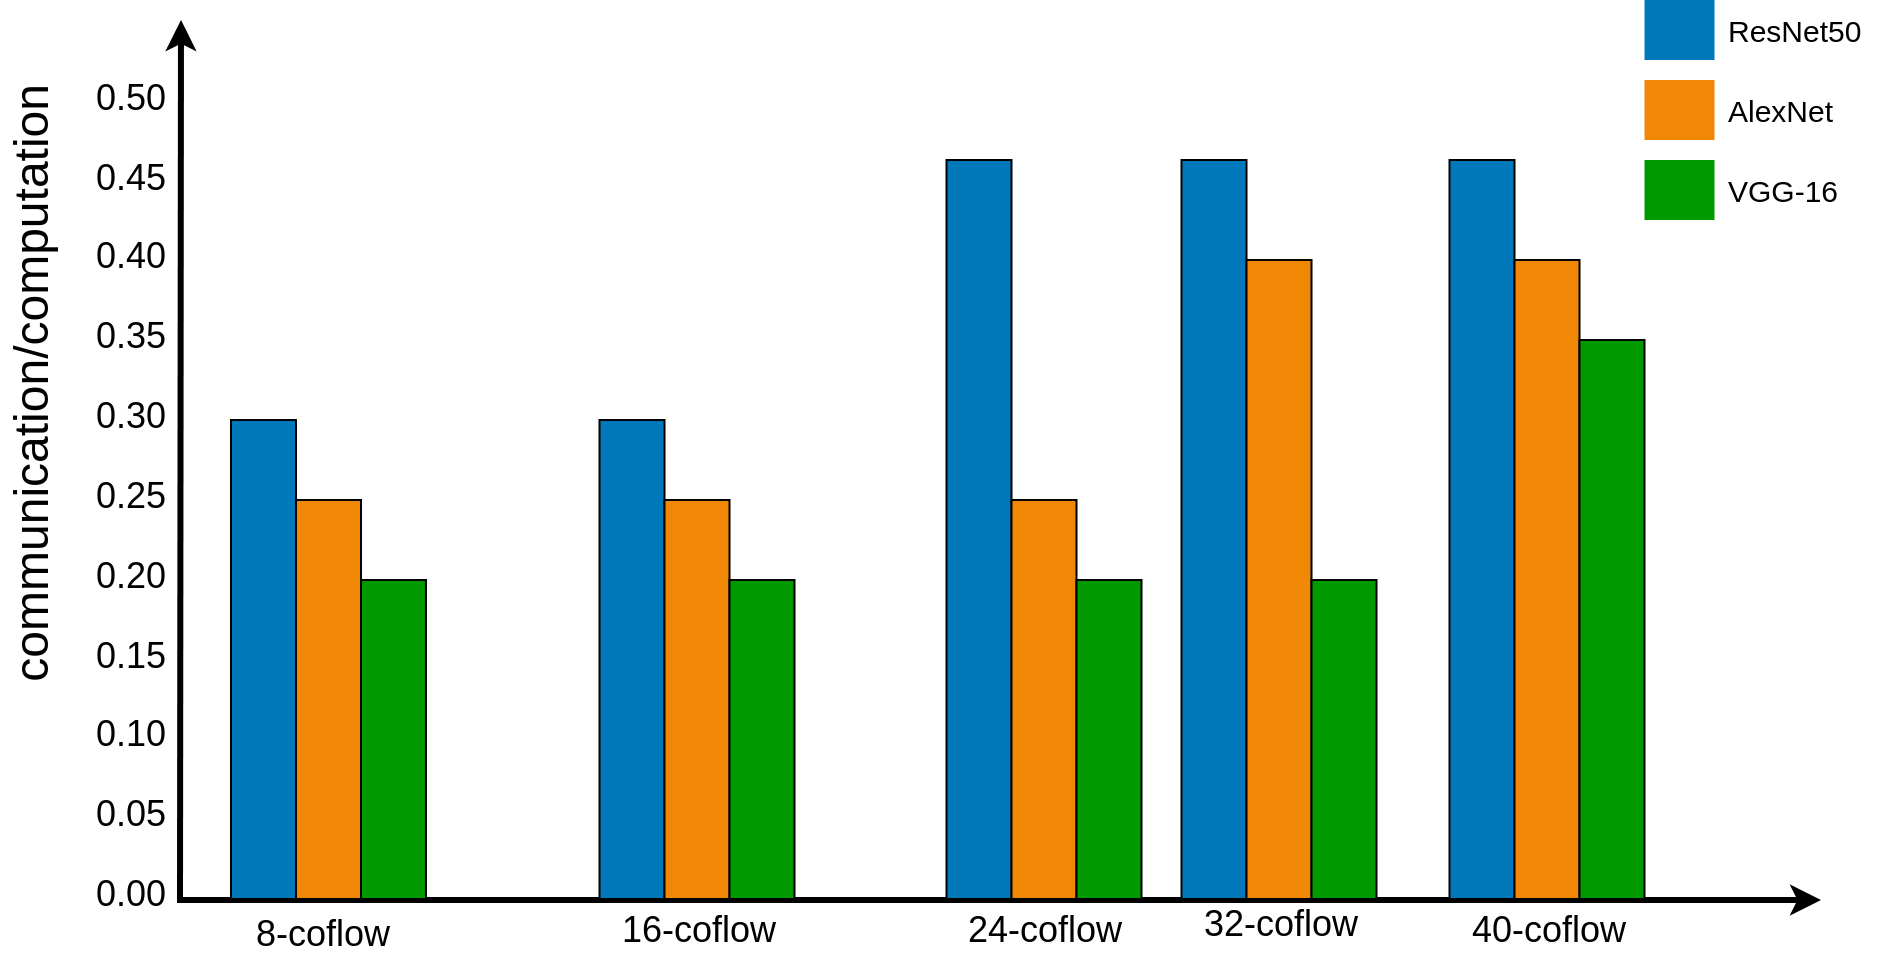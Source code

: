 <mxfile version="13.8.1" type="github"><diagram id="T89XPPoivCCFEeKoEIFi" name="第 1 页"><mxGraphModel dx="-232" dy="794" grid="1" gridSize="10" guides="1" tooltips="1" connect="1" arrows="1" fold="1" page="1" pageScale="1" pageWidth="827" pageHeight="1169" math="0" shadow="0"><root><mxCell id="0"/><mxCell id="1" parent="0"/><mxCell id="WCGk1mYOTGd77UesOvjc-1" value="" style="edgeStyle=none;html=1;fontColor=#000000;strokeWidth=3;strokeColor=#000000;" edge="1" parent="1"><mxGeometry width="100" height="100" relative="1" as="geometry"><mxPoint x="2210" y="1590.5" as="sourcePoint"/><mxPoint x="2210.5" y="1150" as="targetPoint"/></mxGeometry></mxCell><mxCell id="WCGk1mYOTGd77UesOvjc-2" value="" style="edgeStyle=none;html=1;fontColor=#000000;strokeWidth=3;strokeColor=#000000;" edge="1" parent="1"><mxGeometry width="100" height="100" relative="1" as="geometry"><mxPoint x="2208.5" y="1590" as="sourcePoint"/><mxPoint x="3030.5" y="1590" as="targetPoint"/></mxGeometry></mxCell><mxCell id="WCGk1mYOTGd77UesOvjc-3" value="8-coflow" style="text;spacingTop=-5;align=center;verticalAlign=middle;fontStyle=0;html=1;fontSize=18;points=[];strokeColor=none;" vertex="1" parent="1"><mxGeometry x="2221" y="1594.5" width="120" height="30" as="geometry"/></mxCell><mxCell id="WCGk1mYOTGd77UesOvjc-4" value="16-coflow" style="text;spacingTop=-5;align=center;verticalAlign=middle;fontStyle=0;html=1;fontSize=18;points=[];strokeColor=none;" vertex="1" parent="1"><mxGeometry x="2408.5" y="1592.5" width="120" height="30" as="geometry"/></mxCell><mxCell id="WCGk1mYOTGd77UesOvjc-5" value="24-coflow" style="text;spacingTop=-5;align=center;verticalAlign=middle;fontStyle=0;html=1;fontSize=18;points=[];strokeColor=none;" vertex="1" parent="1"><mxGeometry x="2582" y="1592.5" width="120" height="30" as="geometry"/></mxCell><mxCell id="WCGk1mYOTGd77UesOvjc-6" value="" style="whiteSpace=wrap;gradientColor=none;gradientDirection=east;strokeColor=none;html=1;fontColor=#23445d;fillColor=#009a00;" vertex="1" parent="1"><mxGeometry x="2942.25" y="1220" width="35.0" height="30.0" as="geometry"/></mxCell><mxCell id="WCGk1mYOTGd77UesOvjc-7" value="" style="whiteSpace=wrap;gradientColor=none;gradientDirection=east;strokeColor=none;html=1;fontColor=#23445d;fillColor=#F08705;" vertex="1" parent="1"><mxGeometry x="2942.25" y="1180" width="35.0" height="30.0" as="geometry"/></mxCell><mxCell id="WCGk1mYOTGd77UesOvjc-8" value="" style="whiteSpace=wrap;gradientColor=none;gradientDirection=east;strokeColor=none;html=1;fontColor=#23445d;fillColor=#0078b9;" vertex="1" parent="1"><mxGeometry x="2942.25" y="1140" width="35.0" height="30.0" as="geometry"/></mxCell><mxCell id="WCGk1mYOTGd77UesOvjc-9" value="AlexNet" style="text;spacingTop=-5;html=1;points=[];fontSize=15;" vertex="1" parent="1"><mxGeometry x="2982.25" y="1185" width="80" height="20" as="geometry"/></mxCell><mxCell id="WCGk1mYOTGd77UesOvjc-10" value="ResNet50" style="text;spacingTop=-5;html=1;points=[];fontSize=15;" vertex="1" parent="1"><mxGeometry x="2982.25" y="1145" width="80" height="20" as="geometry"/></mxCell><mxCell id="WCGk1mYOTGd77UesOvjc-11" value="VGG-16&lt;br&gt;" style="text;spacingTop=-5;html=1;points=[];fontSize=15;" vertex="1" parent="1"><mxGeometry x="2982.25" y="1225" width="80" height="20" as="geometry"/></mxCell><mxCell id="WCGk1mYOTGd77UesOvjc-12" value="communication/computation" style="text;spacingTop=-5;html=1;fontSize=24;fontStyle=0;points=[];textDirection=ltr;align=right;verticalAlign=top;horizontal=0;" vertex="1" parent="1"><mxGeometry x="2120" y="1181" width="80" height="20" as="geometry"/></mxCell><mxCell id="WCGk1mYOTGd77UesOvjc-13" value="0.50" style="text;spacingTop=-5;align=center;verticalAlign=middle;fontStyle=0;html=1;fontSize=18;points=[];labelBackgroundColor=none;labelBorderColor=none;rounded=0;" vertex="1" parent="1"><mxGeometry x="2170" y="1171" width="30" height="40" as="geometry"/></mxCell><mxCell id="WCGk1mYOTGd77UesOvjc-14" value="" style="rounded=0;whiteSpace=wrap;html=1;fillColor=#0078B9;" vertex="1" parent="1"><mxGeometry x="2235.5" y="1350" width="32.5" height="239.5" as="geometry"/></mxCell><mxCell id="WCGk1mYOTGd77UesOvjc-15" value="40-coflow" style="text;spacingTop=-5;align=center;verticalAlign=middle;fontStyle=0;html=1;fontSize=18;points=[];strokeColor=none;" vertex="1" parent="1"><mxGeometry x="2833.5" y="1592.5" width="120" height="30" as="geometry"/></mxCell><mxCell id="WCGk1mYOTGd77UesOvjc-16" value="32-coflow" style="text;spacingTop=-5;align=center;verticalAlign=middle;fontStyle=0;html=1;fontSize=18;points=[];strokeColor=none;" vertex="1" parent="1"><mxGeometry x="2699.5" y="1589.5" width="120" height="30" as="geometry"/></mxCell><mxCell id="WCGk1mYOTGd77UesOvjc-17" value="0.30" style="text;spacingTop=-5;align=center;verticalAlign=middle;fontStyle=0;html=1;fontSize=18;points=[];labelBackgroundColor=none;labelBorderColor=none;rounded=0;" vertex="1" parent="1"><mxGeometry x="2170" y="1330" width="30" height="40" as="geometry"/></mxCell><mxCell id="WCGk1mYOTGd77UesOvjc-18" value="0.20" style="text;spacingTop=-5;align=center;verticalAlign=middle;fontStyle=0;html=1;fontSize=18;points=[];labelBackgroundColor=none;labelBorderColor=none;rounded=0;" vertex="1" parent="1"><mxGeometry x="2170" y="1410" width="30" height="40" as="geometry"/></mxCell><mxCell id="WCGk1mYOTGd77UesOvjc-19" value="0.10" style="text;spacingTop=-5;align=center;verticalAlign=middle;fontStyle=0;html=1;fontSize=18;points=[];labelBackgroundColor=none;labelBorderColor=none;rounded=0;" vertex="1" parent="1"><mxGeometry x="2170" y="1489.5" width="30" height="40" as="geometry"/></mxCell><mxCell id="WCGk1mYOTGd77UesOvjc-20" value="0.40" style="text;spacingTop=-5;align=center;verticalAlign=middle;fontStyle=0;html=1;fontSize=18;points=[];labelBackgroundColor=none;labelBorderColor=none;rounded=0;" vertex="1" parent="1"><mxGeometry x="2170" y="1250" width="30" height="40" as="geometry"/></mxCell><mxCell id="WCGk1mYOTGd77UesOvjc-21" value="0.45" style="text;spacingTop=-5;align=center;verticalAlign=middle;fontStyle=0;html=1;fontSize=18;points=[];labelBackgroundColor=none;labelBorderColor=none;rounded=0;" vertex="1" parent="1"><mxGeometry x="2170" y="1211" width="30" height="40" as="geometry"/></mxCell><mxCell id="WCGk1mYOTGd77UesOvjc-22" value="0.35" style="text;spacingTop=-5;align=center;verticalAlign=middle;fontStyle=0;html=1;fontSize=18;points=[];labelBackgroundColor=none;labelBorderColor=none;rounded=0;" vertex="1" parent="1"><mxGeometry x="2170" y="1290" width="30" height="40" as="geometry"/></mxCell><mxCell id="WCGk1mYOTGd77UesOvjc-23" value="0.25" style="text;spacingTop=-5;align=center;verticalAlign=middle;fontStyle=0;html=1;fontSize=18;points=[];labelBackgroundColor=none;labelBorderColor=none;rounded=0;" vertex="1" parent="1"><mxGeometry x="2170" y="1370" width="30" height="40" as="geometry"/></mxCell><mxCell id="WCGk1mYOTGd77UesOvjc-24" value="0.15" style="text;spacingTop=-5;align=center;verticalAlign=middle;fontStyle=0;html=1;fontSize=18;points=[];labelBackgroundColor=none;labelBorderColor=none;rounded=0;" vertex="1" parent="1"><mxGeometry x="2170" y="1450" width="30" height="40" as="geometry"/></mxCell><mxCell id="WCGk1mYOTGd77UesOvjc-25" value="0.05" style="text;spacingTop=-5;align=center;verticalAlign=middle;fontStyle=0;html=1;fontSize=18;points=[];labelBackgroundColor=none;labelBorderColor=none;rounded=0;" vertex="1" parent="1"><mxGeometry x="2170" y="1529.5" width="30" height="40" as="geometry"/></mxCell><mxCell id="WCGk1mYOTGd77UesOvjc-26" value="0.00" style="text;spacingTop=-5;align=center;verticalAlign=middle;fontStyle=0;html=1;fontSize=18;points=[];labelBackgroundColor=none;labelBorderColor=none;rounded=0;" vertex="1" parent="1"><mxGeometry x="2170" y="1569.5" width="30" height="40" as="geometry"/></mxCell><mxCell id="WCGk1mYOTGd77UesOvjc-27" value="" style="rounded=0;whiteSpace=wrap;html=1;fillColor=#F08705;" vertex="1" parent="1"><mxGeometry x="2268" y="1390" width="32.5" height="199.5" as="geometry"/></mxCell><mxCell id="WCGk1mYOTGd77UesOvjc-28" value="" style="rounded=0;whiteSpace=wrap;html=1;fillColor=#009A00;" vertex="1" parent="1"><mxGeometry x="2300.5" y="1430" width="32.5" height="159.5" as="geometry"/></mxCell><mxCell id="WCGk1mYOTGd77UesOvjc-29" value="" style="rounded=0;whiteSpace=wrap;html=1;fillColor=#0078B9;" vertex="1" parent="1"><mxGeometry x="2419.75" y="1350" width="32.5" height="239.5" as="geometry"/></mxCell><mxCell id="WCGk1mYOTGd77UesOvjc-30" value="" style="rounded=0;whiteSpace=wrap;html=1;fillColor=#F08705;" vertex="1" parent="1"><mxGeometry x="2452.25" y="1390" width="32.5" height="199.5" as="geometry"/></mxCell><mxCell id="WCGk1mYOTGd77UesOvjc-31" value="" style="rounded=0;whiteSpace=wrap;html=1;fillColor=#009A00;" vertex="1" parent="1"><mxGeometry x="2484.75" y="1430" width="32.5" height="159.5" as="geometry"/></mxCell><mxCell id="WCGk1mYOTGd77UesOvjc-32" value="" style="rounded=0;whiteSpace=wrap;html=1;fillColor=#0078B9;" vertex="1" parent="1"><mxGeometry x="2593.25" y="1220" width="32.5" height="369.5" as="geometry"/></mxCell><mxCell id="WCGk1mYOTGd77UesOvjc-33" value="" style="rounded=0;whiteSpace=wrap;html=1;fillColor=#F08705;" vertex="1" parent="1"><mxGeometry x="2625.75" y="1390" width="32.5" height="199.5" as="geometry"/></mxCell><mxCell id="WCGk1mYOTGd77UesOvjc-34" value="" style="rounded=0;whiteSpace=wrap;html=1;fillColor=#009A00;" vertex="1" parent="1"><mxGeometry x="2658.25" y="1430" width="32.5" height="159.5" as="geometry"/></mxCell><mxCell id="WCGk1mYOTGd77UesOvjc-35" value="" style="rounded=0;whiteSpace=wrap;html=1;fillColor=#0078B9;" vertex="1" parent="1"><mxGeometry x="2710.75" y="1220" width="32.5" height="369.5" as="geometry"/></mxCell><mxCell id="WCGk1mYOTGd77UesOvjc-36" value="" style="rounded=0;whiteSpace=wrap;html=1;fillColor=#F08705;" vertex="1" parent="1"><mxGeometry x="2743.25" y="1270" width="32.5" height="319.5" as="geometry"/></mxCell><mxCell id="WCGk1mYOTGd77UesOvjc-37" value="" style="rounded=0;whiteSpace=wrap;html=1;fillColor=#009A00;" vertex="1" parent="1"><mxGeometry x="2775.75" y="1430" width="32.5" height="159.5" as="geometry"/></mxCell><mxCell id="WCGk1mYOTGd77UesOvjc-38" value="" style="rounded=0;whiteSpace=wrap;html=1;fillColor=#0078B9;" vertex="1" parent="1"><mxGeometry x="2844.75" y="1220" width="32.5" height="369.5" as="geometry"/></mxCell><mxCell id="WCGk1mYOTGd77UesOvjc-39" value="" style="rounded=0;whiteSpace=wrap;html=1;fillColor=#F08705;" vertex="1" parent="1"><mxGeometry x="2877.25" y="1270" width="32.5" height="319.5" as="geometry"/></mxCell><mxCell id="WCGk1mYOTGd77UesOvjc-40" value="" style="rounded=0;whiteSpace=wrap;html=1;fillColor=#009A00;" vertex="1" parent="1"><mxGeometry x="2909.75" y="1310" width="32.5" height="279.5" as="geometry"/></mxCell></root></mxGraphModel></diagram></mxfile>